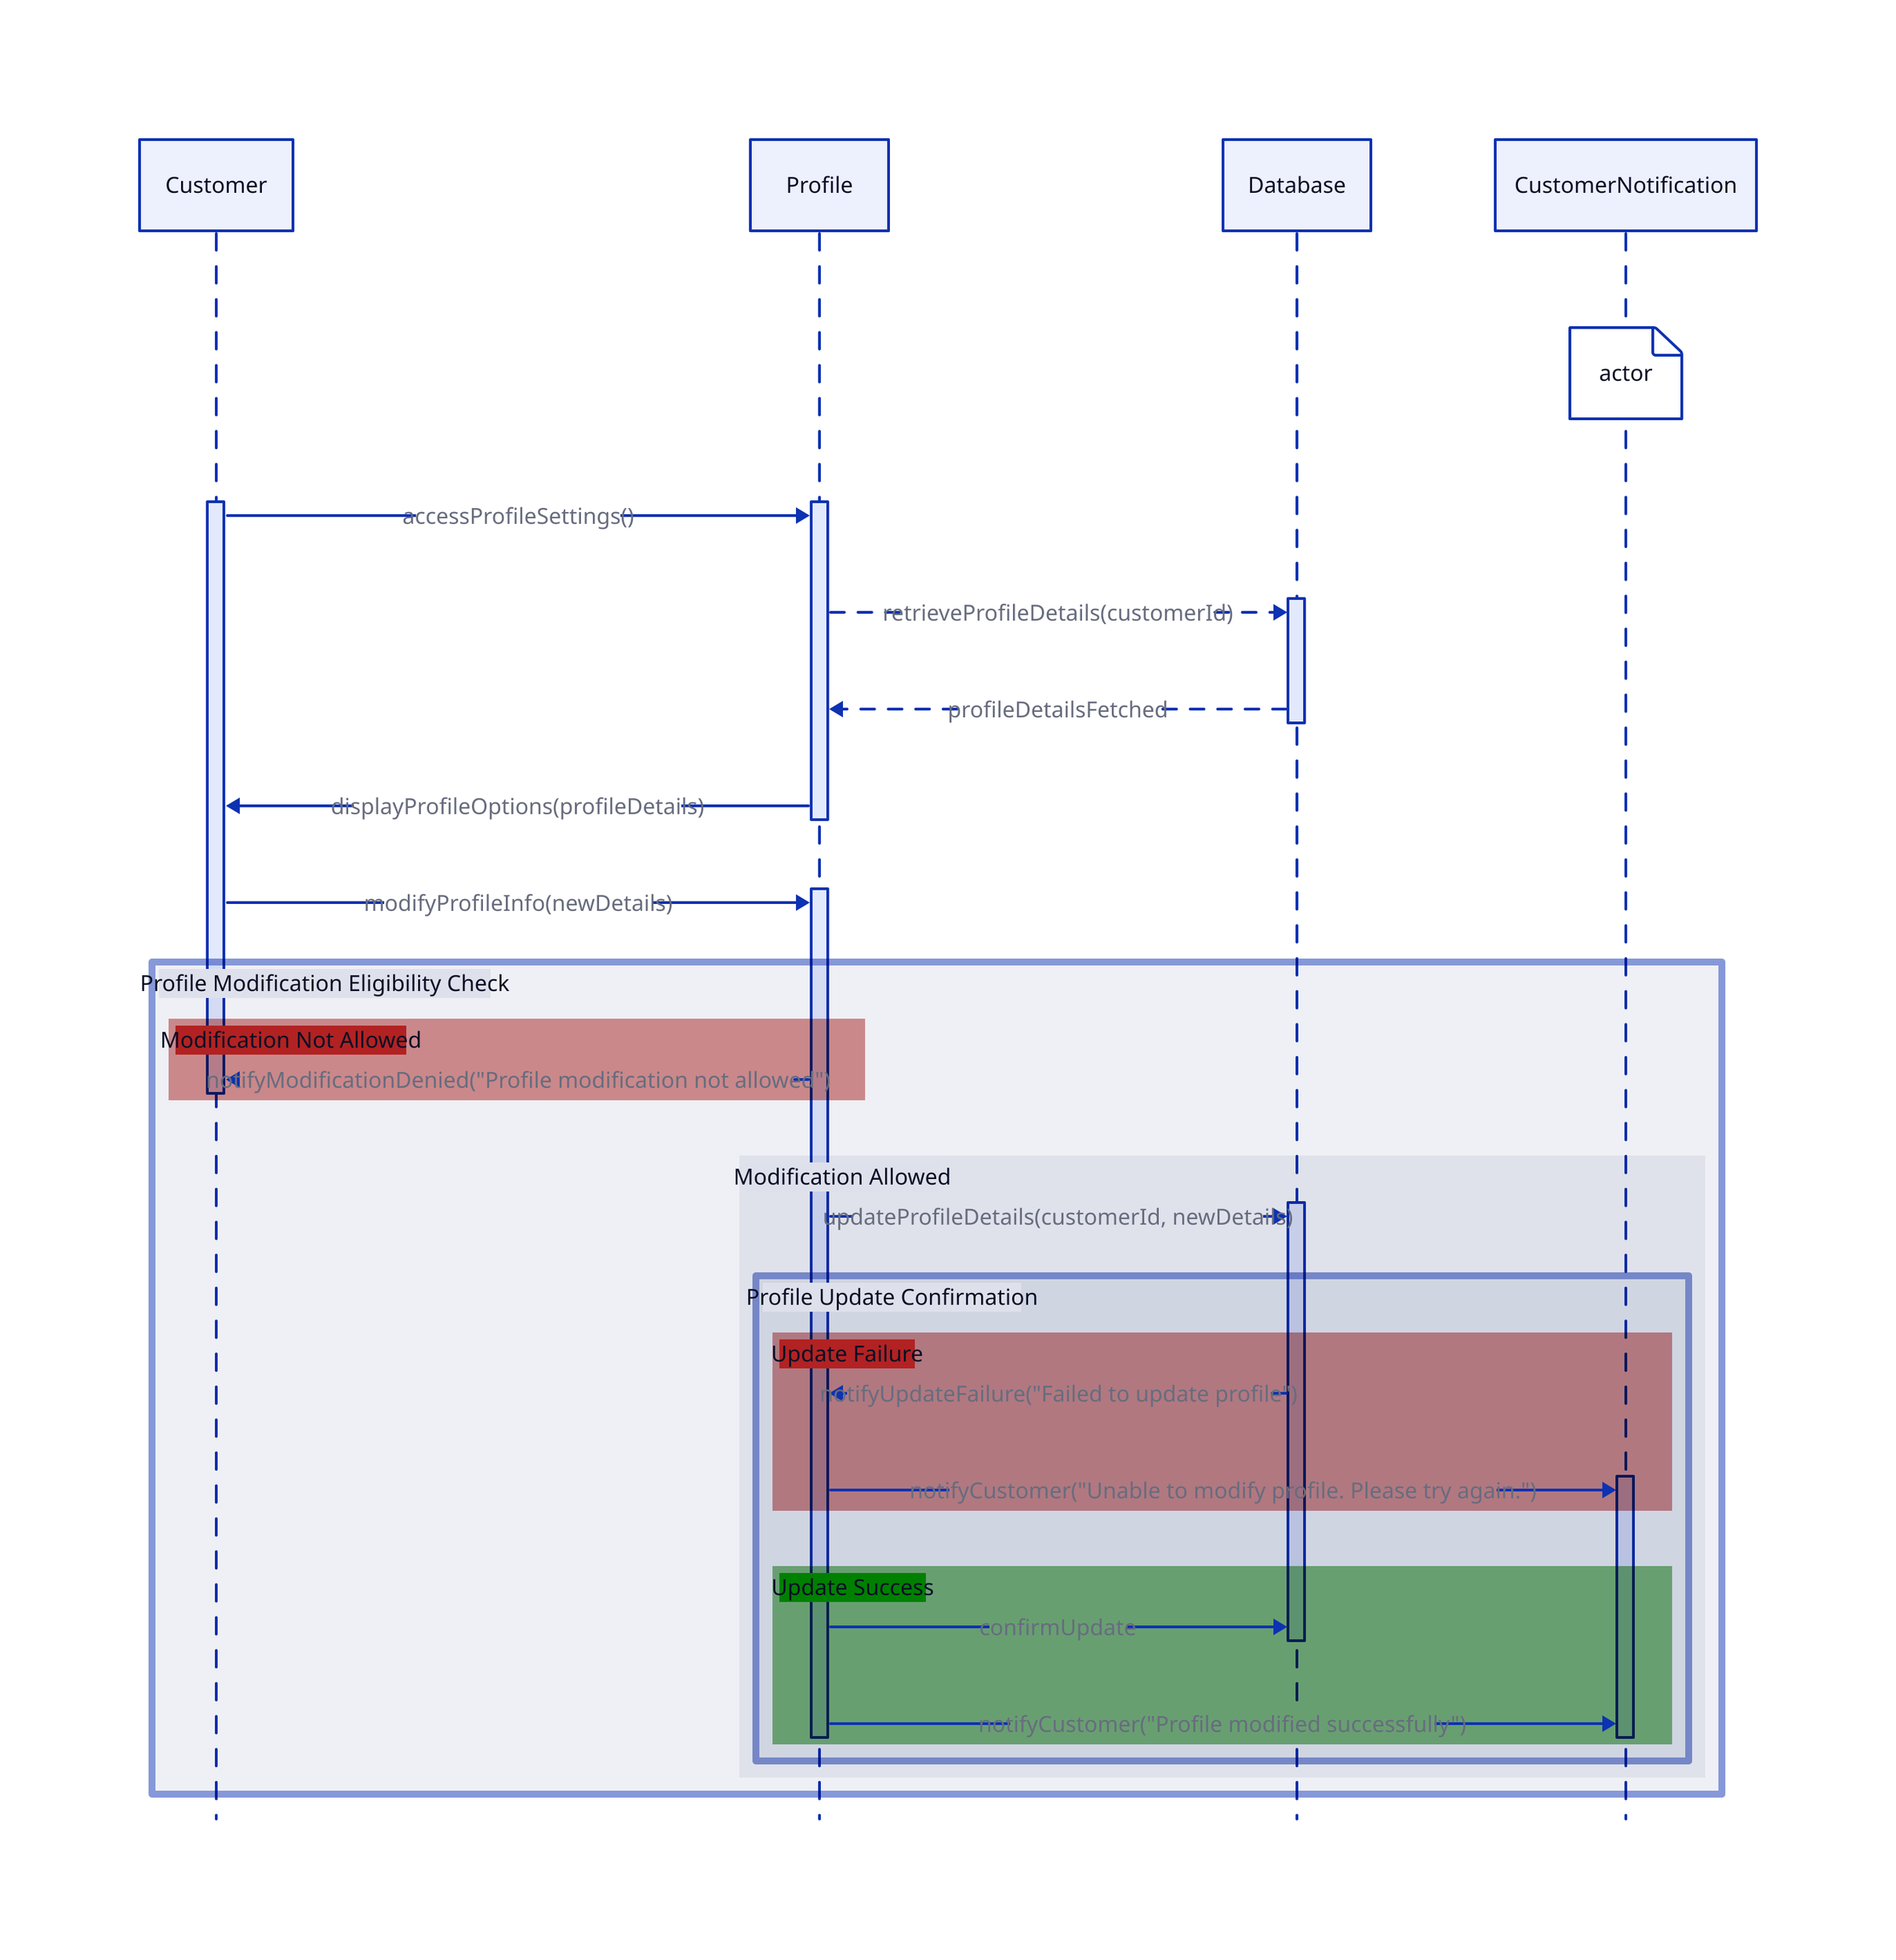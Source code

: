 shape: sequence_diagram

Customer.t1: actor
Profile.t1: actor
Database.t1: actor
CustomerNotification.t1: actor

Customer.t1 -> Profile.t1: accessProfileSettings()
Profile.t1 -> Database.t1: retrieveProfileDetails(customerId) {
  style.stroke-dash: 5
}
Profile.t1 <- Database.t1: profileDetailsFetched {
  style.stroke-dash: 5
}
Customer.t1 <- Profile.t1: displayProfileOptions(profileDetails)

Customer.t1 -> Profile.t2: modifyProfileInfo(newDetails)

alt label: "Profile Modification Eligibility Check" {
  style.stroke-width: 5

  if label: "Modification Not Allowed" {
    style.fill: firebrick
    Profile.t2 -> Customer.t1: notifyModificationDenied("Profile modification not allowed")  {
      style.stroke-dash: 5
    }
  }
  else label: "Modification Allowed" {
    Profile.t2 -> Database.t2: updateProfileDetails(customerId, newDetails)
    
    alt1 label: "Profile Update Confirmation" {
      style.stroke-width: 5

      if label: "Update Failure" {
        style.fill: firebrick
        Database.t2 -> Profile.t2: notifyUpdateFailure("Failed to update profile") {
          style.stroke-dash: 5
        }
        Profile.t2 -> CustomerNotification.t2: notifyCustomer("Unable to modify profile. Please try again.")
      }
      else label: "Update Success" {
        style.fill: green
        Database.t2 <- Profile.t2: confirmUpdate 
        CustomerNotification.t2 <- Profile.t2: notifyCustomer("Profile modified successfully") 
      }
    }
  }
}

